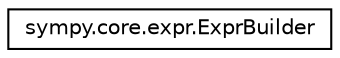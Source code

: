 digraph "Graphical Class Hierarchy"
{
 // LATEX_PDF_SIZE
  edge [fontname="Helvetica",fontsize="10",labelfontname="Helvetica",labelfontsize="10"];
  node [fontname="Helvetica",fontsize="10",shape=record];
  rankdir="LR";
  Node0 [label="sympy.core.expr.ExprBuilder",height=0.2,width=0.4,color="black", fillcolor="white", style="filled",URL="$classsympy_1_1core_1_1expr_1_1ExprBuilder.html",tooltip=" "];
}
